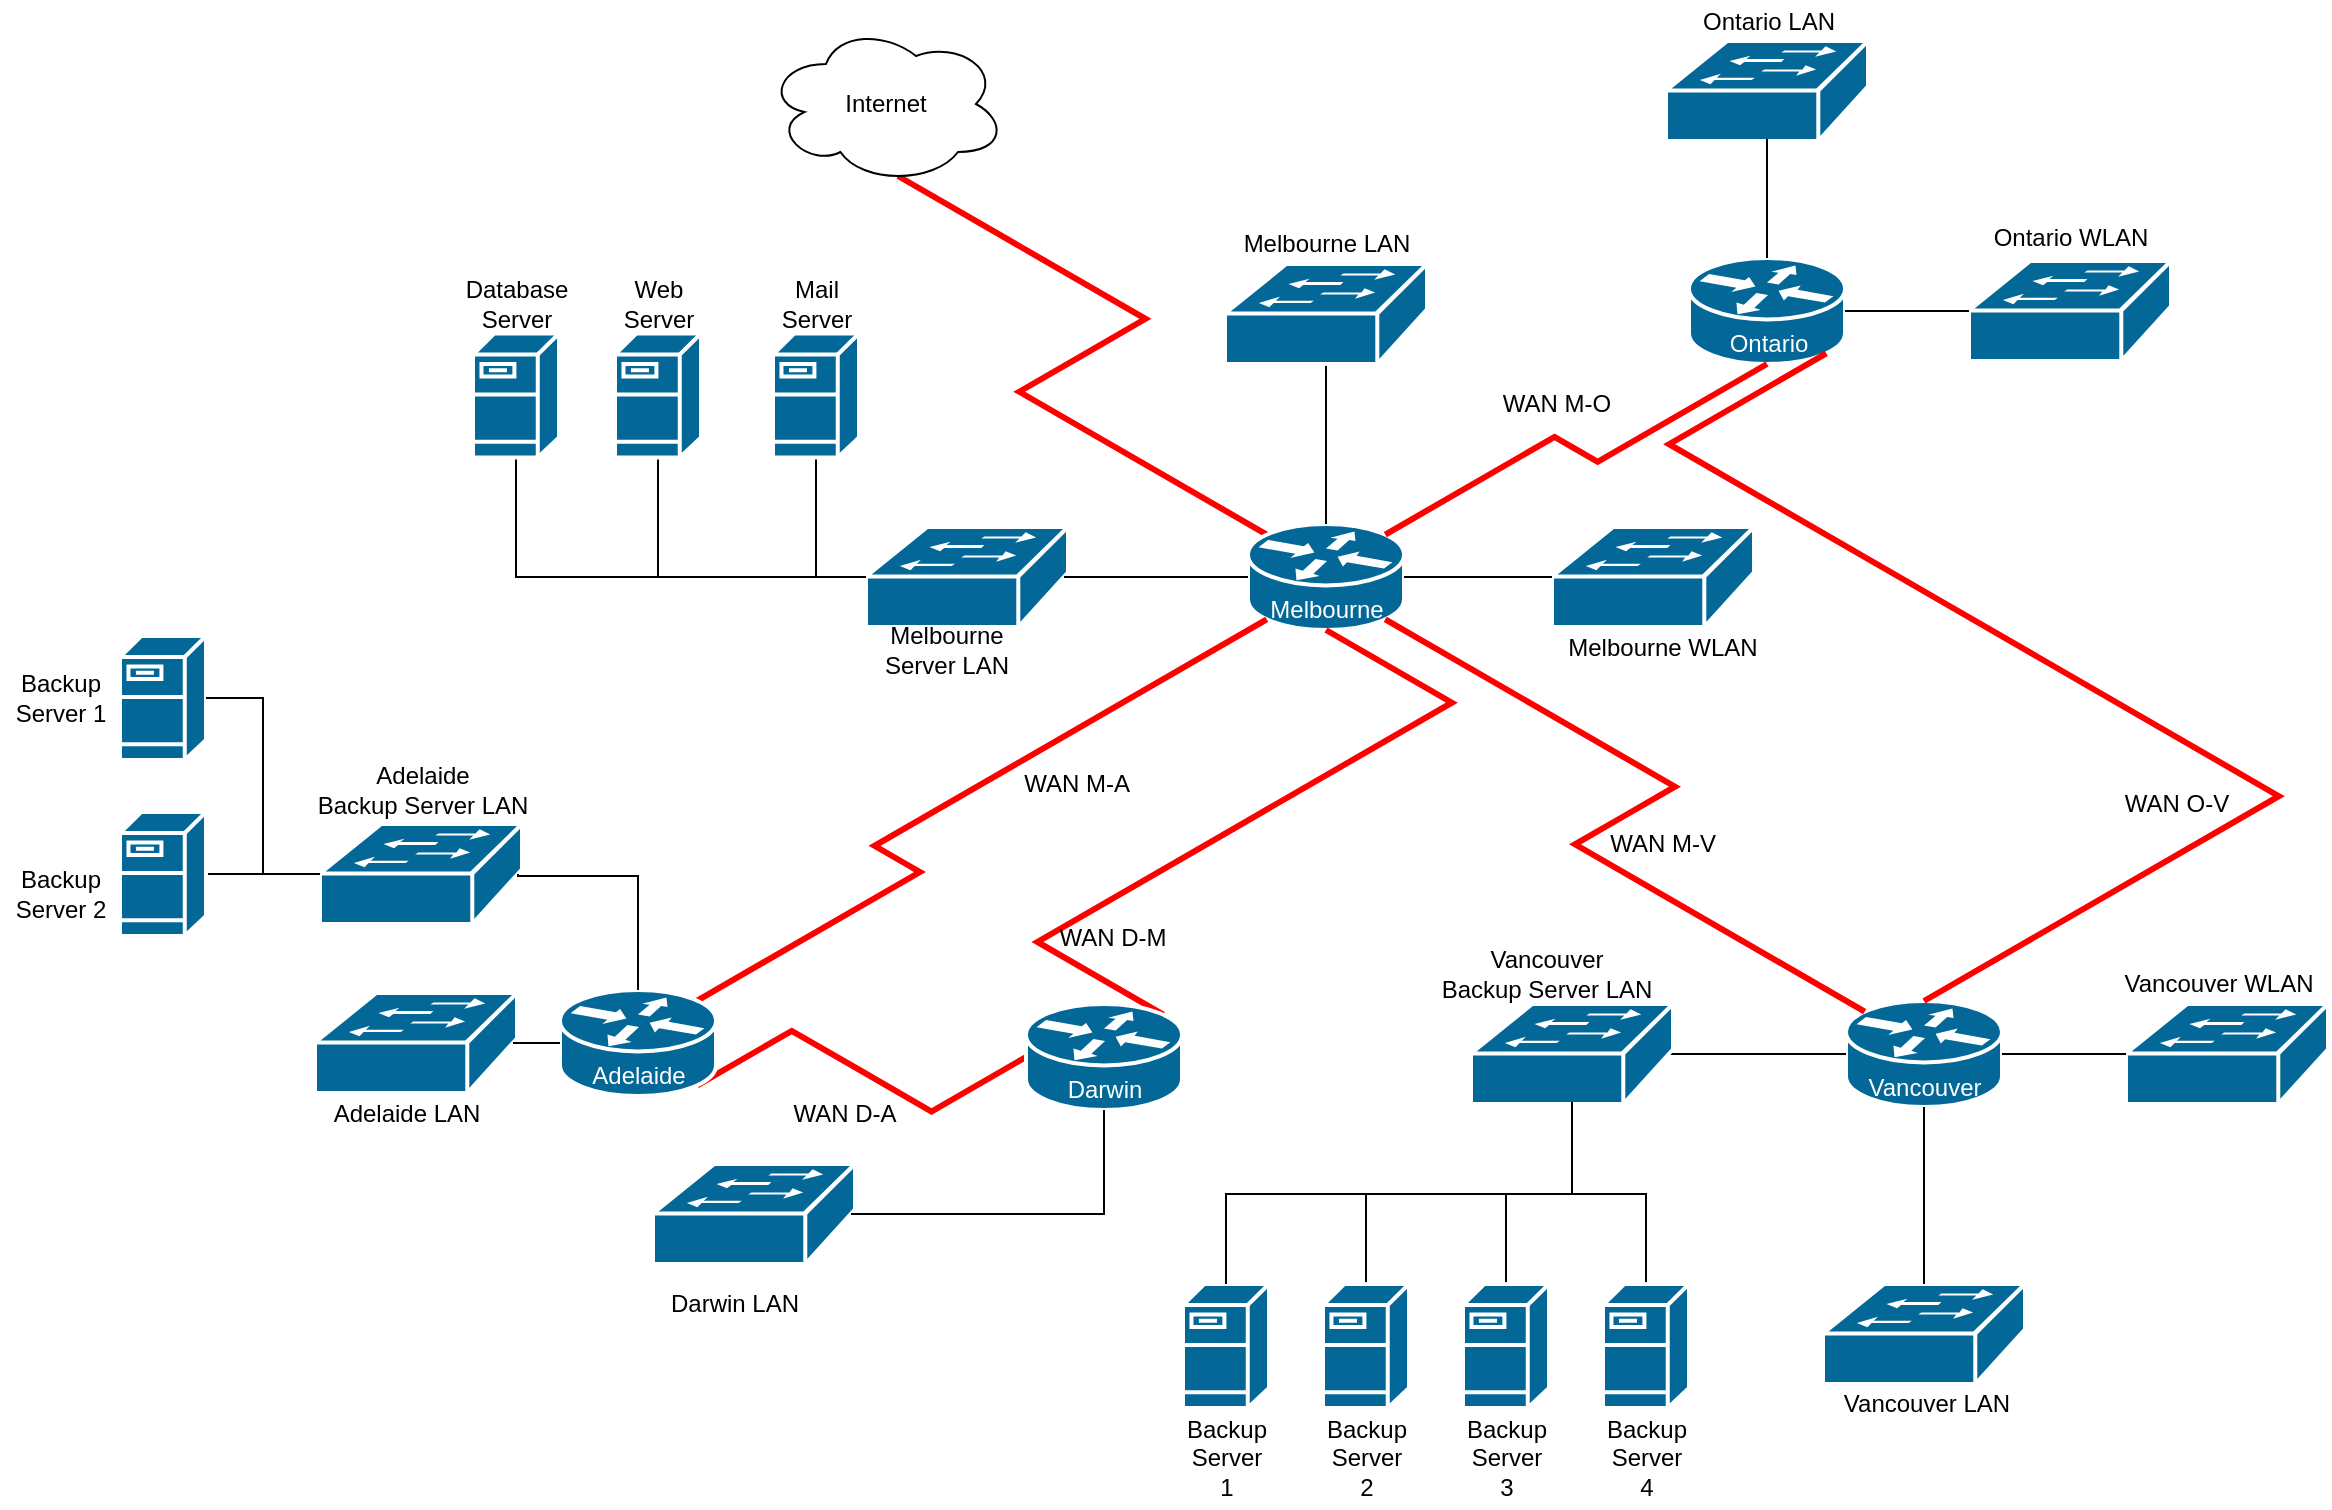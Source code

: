 <mxfile version="15.5.9" type="device"><diagram id="nUReGhQD6ev0M_2CfcLC" name="Page-1"><mxGraphModel dx="2249" dy="800" grid="1" gridSize="10" guides="1" tooltips="1" connect="1" arrows="1" fold="1" page="1" pageScale="1" pageWidth="827" pageHeight="1169" math="0" shadow="0"><root><mxCell id="0"/><mxCell id="1" parent="0"/><mxCell id="XFd4j9wDI8ZS9j1TZFno-45" value="" style="group" parent="1" vertex="1" connectable="0"><mxGeometry x="420" y="18.5" width="252.5" height="181.5" as="geometry"/></mxCell><mxCell id="XFd4j9wDI8ZS9j1TZFno-33" value="" style="group" parent="XFd4j9wDI8ZS9j1TZFno-45" vertex="1" connectable="0"><mxGeometry x="11.5" y="128.5" width="78" height="53" as="geometry"/></mxCell><mxCell id="XFd4j9wDI8ZS9j1TZFno-34" value="" style="shape=mxgraph.cisco.routers.router;html=1;pointerEvents=1;dashed=0;fillColor=#036897;strokeColor=#ffffff;strokeWidth=2;verticalLabelPosition=bottom;verticalAlign=top;align=center;outlineConnect=0;fontColor=#000000;" parent="XFd4j9wDI8ZS9j1TZFno-33" vertex="1"><mxGeometry width="78" height="53" as="geometry"/></mxCell><mxCell id="XFd4j9wDI8ZS9j1TZFno-35" value="Ontario" style="text;html=1;align=center;verticalAlign=middle;resizable=0;points=[];autosize=1;strokeColor=none;fontColor=#FFFFFF;" parent="XFd4j9wDI8ZS9j1TZFno-33" vertex="1"><mxGeometry x="14" y="33" width="50" height="20" as="geometry"/></mxCell><mxCell id="XFd4j9wDI8ZS9j1TZFno-39" value="" style="shape=mxgraph.cisco.switches.workgroup_switch;html=1;pointerEvents=1;dashed=0;fillColor=#036897;strokeColor=#ffffff;strokeWidth=2;verticalLabelPosition=bottom;verticalAlign=top;align=center;outlineConnect=0;fontColor=#000000;" parent="XFd4j9wDI8ZS9j1TZFno-45" vertex="1"><mxGeometry y="20" width="101" height="50" as="geometry"/></mxCell><mxCell id="XFd4j9wDI8ZS9j1TZFno-40" value="" style="shape=mxgraph.cisco.switches.workgroup_switch;html=1;pointerEvents=1;dashed=0;fillColor=#036897;strokeColor=#ffffff;strokeWidth=2;verticalLabelPosition=bottom;verticalAlign=top;align=center;outlineConnect=0;fontColor=#000000;" parent="XFd4j9wDI8ZS9j1TZFno-45" vertex="1"><mxGeometry x="151.5" y="130" width="101" height="50" as="geometry"/></mxCell><mxCell id="XFd4j9wDI8ZS9j1TZFno-41" style="edgeStyle=orthogonalEdgeStyle;rounded=0;orthogonalLoop=1;jettySize=auto;html=1;exitX=0.5;exitY=0;exitDx=0;exitDy=0;exitPerimeter=0;entryX=0.5;entryY=0.98;entryDx=0;entryDy=0;entryPerimeter=0;fontColor=#000000;endArrow=none;endFill=0;" parent="XFd4j9wDI8ZS9j1TZFno-45" source="XFd4j9wDI8ZS9j1TZFno-34" target="XFd4j9wDI8ZS9j1TZFno-39" edge="1"><mxGeometry relative="1" as="geometry"/></mxCell><mxCell id="XFd4j9wDI8ZS9j1TZFno-42" style="edgeStyle=orthogonalEdgeStyle;rounded=0;orthogonalLoop=1;jettySize=auto;html=1;exitX=1;exitY=0.5;exitDx=0;exitDy=0;exitPerimeter=0;entryX=0;entryY=0.5;entryDx=0;entryDy=0;entryPerimeter=0;fontColor=#000000;endArrow=none;endFill=0;" parent="XFd4j9wDI8ZS9j1TZFno-45" source="XFd4j9wDI8ZS9j1TZFno-34" target="XFd4j9wDI8ZS9j1TZFno-40" edge="1"><mxGeometry relative="1" as="geometry"/></mxCell><mxCell id="XFd4j9wDI8ZS9j1TZFno-43" value="Ontario LAN" style="text;html=1;align=center;verticalAlign=middle;resizable=0;points=[];autosize=1;strokeColor=none;fontColor=#000000;" parent="XFd4j9wDI8ZS9j1TZFno-45" vertex="1"><mxGeometry x="10.5" width="80" height="20" as="geometry"/></mxCell><mxCell id="XFd4j9wDI8ZS9j1TZFno-44" value="Ontario WLAN" style="text;html=1;align=center;verticalAlign=middle;resizable=0;points=[];autosize=1;strokeColor=none;fontColor=#000000;" parent="XFd4j9wDI8ZS9j1TZFno-45" vertex="1"><mxGeometry x="157" y="108.5" width="90" height="20" as="geometry"/></mxCell><mxCell id="XFd4j9wDI8ZS9j1TZFno-76" value="" style="group" parent="1" vertex="1" connectable="0"><mxGeometry x="170" y="500" width="581" height="272" as="geometry"/></mxCell><mxCell id="XFd4j9wDI8ZS9j1TZFno-47" value="" style="group" parent="XFd4j9wDI8ZS9j1TZFno-76" vertex="1" connectable="0"><mxGeometry x="340" y="18.5" width="78" height="53" as="geometry"/></mxCell><mxCell id="XFd4j9wDI8ZS9j1TZFno-48" value="" style="shape=mxgraph.cisco.routers.router;html=1;pointerEvents=1;dashed=0;fillColor=#036897;strokeColor=#ffffff;strokeWidth=2;verticalLabelPosition=bottom;verticalAlign=top;align=center;outlineConnect=0;fontColor=#000000;" parent="XFd4j9wDI8ZS9j1TZFno-47" vertex="1"><mxGeometry width="78" height="53" as="geometry"/></mxCell><mxCell id="XFd4j9wDI8ZS9j1TZFno-49" value="Vancouver" style="text;html=1;align=center;verticalAlign=middle;resizable=0;points=[];autosize=1;strokeColor=none;fontColor=#FFFFFF;" parent="XFd4j9wDI8ZS9j1TZFno-47" vertex="1"><mxGeometry x="4" y="33" width="70" height="20" as="geometry"/></mxCell><mxCell id="XFd4j9wDI8ZS9j1TZFno-50" value="" style="shape=mxgraph.cisco.switches.workgroup_switch;html=1;pointerEvents=1;dashed=0;fillColor=#036897;strokeColor=#ffffff;strokeWidth=2;verticalLabelPosition=bottom;verticalAlign=top;align=center;outlineConnect=0;fontColor=#000000;" parent="XFd4j9wDI8ZS9j1TZFno-76" vertex="1"><mxGeometry x="328.5" y="160" width="101" height="50" as="geometry"/></mxCell><mxCell id="XFd4j9wDI8ZS9j1TZFno-51" value="" style="shape=mxgraph.cisco.switches.workgroup_switch;html=1;pointerEvents=1;dashed=0;fillColor=#036897;strokeColor=#ffffff;strokeWidth=2;verticalLabelPosition=bottom;verticalAlign=top;align=center;outlineConnect=0;fontColor=#000000;" parent="XFd4j9wDI8ZS9j1TZFno-76" vertex="1"><mxGeometry x="480" y="20" width="101" height="50" as="geometry"/></mxCell><mxCell id="XFd4j9wDI8ZS9j1TZFno-53" style="edgeStyle=orthogonalEdgeStyle;rounded=0;orthogonalLoop=1;jettySize=auto;html=1;exitX=1;exitY=0.5;exitDx=0;exitDy=0;exitPerimeter=0;entryX=0;entryY=0.5;entryDx=0;entryDy=0;entryPerimeter=0;fontColor=#000000;endArrow=none;endFill=0;" parent="XFd4j9wDI8ZS9j1TZFno-76" source="XFd4j9wDI8ZS9j1TZFno-48" target="XFd4j9wDI8ZS9j1TZFno-51" edge="1"><mxGeometry x="328.5" y="-110" as="geometry"/></mxCell><mxCell id="XFd4j9wDI8ZS9j1TZFno-54" value="Vancouver LAN" style="text;html=1;align=center;verticalAlign=middle;resizable=0;points=[];autosize=1;strokeColor=none;fontColor=#000000;" parent="XFd4j9wDI8ZS9j1TZFno-76" vertex="1"><mxGeometry x="329.5" y="210" width="100" height="20" as="geometry"/></mxCell><mxCell id="XFd4j9wDI8ZS9j1TZFno-55" value="Vancouver WLAN" style="text;html=1;align=center;verticalAlign=middle;resizable=0;points=[];autosize=1;strokeColor=none;fontColor=#000000;" parent="XFd4j9wDI8ZS9j1TZFno-76" vertex="1"><mxGeometry x="471" width="110" height="20" as="geometry"/></mxCell><mxCell id="XFd4j9wDI8ZS9j1TZFno-58" style="edgeStyle=orthogonalEdgeStyle;rounded=0;orthogonalLoop=1;jettySize=auto;html=1;entryX=0.5;entryY=0;entryDx=0;entryDy=0;entryPerimeter=0;fontColor=#000000;endArrow=none;endFill=0;" parent="XFd4j9wDI8ZS9j1TZFno-76" source="XFd4j9wDI8ZS9j1TZFno-49" target="XFd4j9wDI8ZS9j1TZFno-50" edge="1"><mxGeometry relative="1" as="geometry"/></mxCell><mxCell id="XFd4j9wDI8ZS9j1TZFno-61" style="edgeStyle=orthogonalEdgeStyle;rounded=0;orthogonalLoop=1;jettySize=auto;html=1;exitX=0.98;exitY=0.5;exitDx=0;exitDy=0;exitPerimeter=0;entryX=0;entryY=0.5;entryDx=0;entryDy=0;entryPerimeter=0;fontColor=#000000;endArrow=none;endFill=0;" parent="XFd4j9wDI8ZS9j1TZFno-76" source="XFd4j9wDI8ZS9j1TZFno-59" target="XFd4j9wDI8ZS9j1TZFno-48" edge="1"><mxGeometry relative="1" as="geometry"/></mxCell><mxCell id="XFd4j9wDI8ZS9j1TZFno-59" value="" style="shape=mxgraph.cisco.switches.workgroup_switch;html=1;pointerEvents=1;dashed=0;fillColor=#036897;strokeColor=#ffffff;strokeWidth=2;verticalLabelPosition=bottom;verticalAlign=top;align=center;outlineConnect=0;fontColor=#000000;" parent="XFd4j9wDI8ZS9j1TZFno-76" vertex="1"><mxGeometry x="152.5" y="20" width="101" height="50" as="geometry"/></mxCell><mxCell id="XFd4j9wDI8ZS9j1TZFno-70" style="edgeStyle=orthogonalEdgeStyle;rounded=0;orthogonalLoop=1;jettySize=auto;html=1;exitX=0.5;exitY=0;exitDx=0;exitDy=0;exitPerimeter=0;entryX=0.5;entryY=0.98;entryDx=0;entryDy=0;entryPerimeter=0;fontColor=#000000;endArrow=none;endFill=0;" parent="XFd4j9wDI8ZS9j1TZFno-76" source="XFd4j9wDI8ZS9j1TZFno-62" target="XFd4j9wDI8ZS9j1TZFno-59" edge="1"><mxGeometry relative="1" as="geometry"/></mxCell><mxCell id="XFd4j9wDI8ZS9j1TZFno-62" value="" style="shape=mxgraph.cisco.servers.fileserver;html=1;pointerEvents=1;dashed=0;fillColor=#036897;strokeColor=#ffffff;strokeWidth=2;verticalLabelPosition=bottom;verticalAlign=top;align=center;outlineConnect=0;fontColor=#000000;" parent="XFd4j9wDI8ZS9j1TZFno-76" vertex="1"><mxGeometry x="148.5" y="160" width="43" height="62" as="geometry"/></mxCell><mxCell id="XFd4j9wDI8ZS9j1TZFno-68" style="edgeStyle=orthogonalEdgeStyle;rounded=0;orthogonalLoop=1;jettySize=auto;html=1;exitX=0.5;exitY=0;exitDx=0;exitDy=0;exitPerimeter=0;entryX=0.5;entryY=0.98;entryDx=0;entryDy=0;entryPerimeter=0;fontColor=#000000;endArrow=none;endFill=0;" parent="XFd4j9wDI8ZS9j1TZFno-76" source="XFd4j9wDI8ZS9j1TZFno-63" target="XFd4j9wDI8ZS9j1TZFno-59" edge="1"><mxGeometry relative="1" as="geometry"/></mxCell><mxCell id="XFd4j9wDI8ZS9j1TZFno-63" value="" style="shape=mxgraph.cisco.servers.fileserver;html=1;pointerEvents=1;dashed=0;fillColor=#036897;strokeColor=#ffffff;strokeWidth=2;verticalLabelPosition=bottom;verticalAlign=top;align=center;outlineConnect=0;fontColor=#000000;" parent="XFd4j9wDI8ZS9j1TZFno-76" vertex="1"><mxGeometry x="78.5" y="160" width="43" height="62" as="geometry"/></mxCell><mxCell id="XFd4j9wDI8ZS9j1TZFno-71" style="edgeStyle=orthogonalEdgeStyle;rounded=0;orthogonalLoop=1;jettySize=auto;html=1;exitX=0.5;exitY=0;exitDx=0;exitDy=0;exitPerimeter=0;entryX=0.5;entryY=0.98;entryDx=0;entryDy=0;entryPerimeter=0;fontColor=#000000;endArrow=none;endFill=0;" parent="XFd4j9wDI8ZS9j1TZFno-76" source="XFd4j9wDI8ZS9j1TZFno-64" target="XFd4j9wDI8ZS9j1TZFno-59" edge="1"><mxGeometry relative="1" as="geometry"/></mxCell><mxCell id="XFd4j9wDI8ZS9j1TZFno-64" value="" style="shape=mxgraph.cisco.servers.fileserver;html=1;pointerEvents=1;dashed=0;fillColor=#036897;strokeColor=#ffffff;strokeWidth=2;verticalLabelPosition=bottom;verticalAlign=top;align=center;outlineConnect=0;fontColor=#000000;" parent="XFd4j9wDI8ZS9j1TZFno-76" vertex="1"><mxGeometry x="218.5" y="160" width="43" height="62" as="geometry"/></mxCell><mxCell id="XFd4j9wDI8ZS9j1TZFno-65" value="" style="shape=mxgraph.cisco.servers.fileserver;html=1;pointerEvents=1;dashed=0;fillColor=#036897;strokeColor=#ffffff;strokeWidth=2;verticalLabelPosition=bottom;verticalAlign=top;align=center;outlineConnect=0;fontColor=#000000;" parent="XFd4j9wDI8ZS9j1TZFno-76" vertex="1"><mxGeometry x="8.5" y="160" width="43" height="62" as="geometry"/></mxCell><mxCell id="XFd4j9wDI8ZS9j1TZFno-67" style="edgeStyle=orthogonalEdgeStyle;rounded=0;orthogonalLoop=1;jettySize=auto;html=1;exitX=0.5;exitY=0.98;exitDx=0;exitDy=0;exitPerimeter=0;entryX=0.5;entryY=0;entryDx=0;entryDy=0;entryPerimeter=0;fontColor=#000000;endArrow=none;endFill=0;" parent="XFd4j9wDI8ZS9j1TZFno-76" source="XFd4j9wDI8ZS9j1TZFno-59" target="XFd4j9wDI8ZS9j1TZFno-65" edge="1"><mxGeometry relative="1" as="geometry"/></mxCell><mxCell id="XFd4j9wDI8ZS9j1TZFno-72" value="&lt;div&gt;Backup&lt;/div&gt;&lt;div&gt;Server&lt;/div&gt;&lt;div&gt;1&lt;br&gt;&lt;/div&gt;" style="text;html=1;align=center;verticalAlign=middle;resizable=0;points=[];autosize=1;strokeColor=none;fontColor=#000000;" parent="XFd4j9wDI8ZS9j1TZFno-76" vertex="1"><mxGeometry y="222" width="60" height="50" as="geometry"/></mxCell><mxCell id="XFd4j9wDI8ZS9j1TZFno-73" value="&lt;div&gt;Backup&lt;/div&gt;&lt;div&gt;Server&lt;/div&gt;&lt;div&gt;2&lt;br&gt;&lt;/div&gt;" style="text;html=1;align=center;verticalAlign=middle;resizable=0;points=[];autosize=1;strokeColor=none;fontColor=#000000;" parent="XFd4j9wDI8ZS9j1TZFno-76" vertex="1"><mxGeometry x="70" y="222" width="60" height="50" as="geometry"/></mxCell><mxCell id="XFd4j9wDI8ZS9j1TZFno-74" value="&lt;div&gt;Backup&lt;/div&gt;&lt;div&gt;Server&lt;/div&gt;&lt;div&gt;3&lt;br&gt;&lt;/div&gt;" style="text;html=1;align=center;verticalAlign=middle;resizable=0;points=[];autosize=1;strokeColor=none;fontColor=#000000;" parent="XFd4j9wDI8ZS9j1TZFno-76" vertex="1"><mxGeometry x="140" y="222" width="60" height="50" as="geometry"/></mxCell><mxCell id="XFd4j9wDI8ZS9j1TZFno-75" value="&lt;div&gt;Backup&lt;/div&gt;&lt;div&gt;Server&lt;/div&gt;&lt;div&gt;4&lt;br&gt;&lt;/div&gt;" style="text;html=1;align=center;verticalAlign=middle;resizable=0;points=[];autosize=1;strokeColor=none;fontColor=#000000;" parent="XFd4j9wDI8ZS9j1TZFno-76" vertex="1"><mxGeometry x="210" y="222" width="60" height="50" as="geometry"/></mxCell><mxCell id="XFd4j9wDI8ZS9j1TZFno-60" value="&lt;div&gt;Vancouver&lt;br&gt;&lt;/div&gt;&lt;div&gt;Backup Server LAN&lt;/div&gt;" style="text;html=1;align=center;verticalAlign=middle;resizable=0;points=[];autosize=1;strokeColor=none;fontColor=#000000;" parent="XFd4j9wDI8ZS9j1TZFno-76" vertex="1"><mxGeometry x="130" y="-10" width="120" height="30" as="geometry"/></mxCell><mxCell id="XFd4j9wDI8ZS9j1TZFno-108" style="edgeStyle=isometricEdgeStyle;rounded=0;orthogonalLoop=1;jettySize=auto;html=1;exitX=0.55;exitY=0.95;exitDx=0;exitDy=0;exitPerimeter=0;entryX=0.12;entryY=0.1;entryDx=0;entryDy=0;entryPerimeter=0;fontColor=#000000;endArrow=none;endFill=0;strokeWidth=3;strokeColor=#FF0000;elbow=vertical;" parent="1" source="XFd4j9wDI8ZS9j1TZFno-77" target="XFd4j9wDI8ZS9j1TZFno-81" edge="1"><mxGeometry relative="1" as="geometry"/></mxCell><mxCell id="XFd4j9wDI8ZS9j1TZFno-77" value="Internet" style="ellipse;shape=cloud;whiteSpace=wrap;html=1;fontColor=#000000;" parent="1" vertex="1"><mxGeometry x="-30" y="30" width="120" height="80" as="geometry"/></mxCell><mxCell id="XFd4j9wDI8ZS9j1TZFno-80" value="" style="group" parent="1" vertex="1" connectable="0"><mxGeometry x="211" y="280" width="78" height="53" as="geometry"/></mxCell><mxCell id="XFd4j9wDI8ZS9j1TZFno-81" value="" style="shape=mxgraph.cisco.routers.router;html=1;pointerEvents=1;dashed=0;fillColor=#036897;strokeColor=#ffffff;strokeWidth=2;verticalLabelPosition=bottom;verticalAlign=top;align=center;outlineConnect=0;fontColor=#000000;" parent="XFd4j9wDI8ZS9j1TZFno-80" vertex="1"><mxGeometry width="78" height="53" as="geometry"/></mxCell><mxCell id="XFd4j9wDI8ZS9j1TZFno-82" value="Melbourne" style="text;html=1;align=center;verticalAlign=middle;resizable=0;points=[];autosize=1;strokeColor=none;fontColor=#FFFFFF;" parent="XFd4j9wDI8ZS9j1TZFno-80" vertex="1"><mxGeometry x="4" y="33" width="70" height="20" as="geometry"/></mxCell><mxCell id="XFd4j9wDI8ZS9j1TZFno-104" style="edgeStyle=orthogonalEdgeStyle;rounded=0;orthogonalLoop=1;jettySize=auto;html=1;exitX=0.5;exitY=0.98;exitDx=0;exitDy=0;exitPerimeter=0;entryX=0.5;entryY=0;entryDx=0;entryDy=0;entryPerimeter=0;fontColor=#000000;endArrow=none;endFill=0;strokeWidth=1;" parent="1" source="XFd4j9wDI8ZS9j1TZFno-83" target="XFd4j9wDI8ZS9j1TZFno-81" edge="1"><mxGeometry relative="1" as="geometry"/></mxCell><mxCell id="XFd4j9wDI8ZS9j1TZFno-83" value="" style="shape=mxgraph.cisco.switches.workgroup_switch;html=1;pointerEvents=1;dashed=0;fillColor=#036897;strokeColor=#ffffff;strokeWidth=2;verticalLabelPosition=bottom;verticalAlign=top;align=center;outlineConnect=0;fontColor=#000000;" parent="1" vertex="1"><mxGeometry x="199.5" y="150" width="101" height="50" as="geometry"/></mxCell><mxCell id="XFd4j9wDI8ZS9j1TZFno-85" value="Melbourne LAN" style="text;html=1;align=center;verticalAlign=middle;resizable=0;points=[];autosize=1;strokeColor=none;fontColor=#000000;" parent="1" vertex="1"><mxGeometry x="199.5" y="130" width="100" height="20" as="geometry"/></mxCell><mxCell id="XFd4j9wDI8ZS9j1TZFno-86" value="" style="shape=mxgraph.cisco.switches.workgroup_switch;html=1;pointerEvents=1;dashed=0;fillColor=#036897;strokeColor=#ffffff;strokeWidth=2;verticalLabelPosition=bottom;verticalAlign=top;align=center;outlineConnect=0;fontColor=#000000;" parent="1" vertex="1"><mxGeometry x="363" y="281.5" width="101" height="50" as="geometry"/></mxCell><mxCell id="XFd4j9wDI8ZS9j1TZFno-87" value="Melbourne WLAN" style="text;html=1;align=center;verticalAlign=middle;resizable=0;points=[];autosize=1;strokeColor=none;fontColor=#000000;" parent="1" vertex="1"><mxGeometry x="363" y="331.5" width="110" height="20" as="geometry"/></mxCell><mxCell id="XFd4j9wDI8ZS9j1TZFno-88" style="edgeStyle=orthogonalEdgeStyle;rounded=0;orthogonalLoop=1;jettySize=auto;html=1;exitX=1;exitY=0.5;exitDx=0;exitDy=0;exitPerimeter=0;entryX=0;entryY=0.5;entryDx=0;entryDy=0;entryPerimeter=0;fontColor=#000000;endArrow=none;endFill=0;" parent="1" source="XFd4j9wDI8ZS9j1TZFno-81" target="XFd4j9wDI8ZS9j1TZFno-86" edge="1"><mxGeometry relative="1" as="geometry"/></mxCell><mxCell id="XFd4j9wDI8ZS9j1TZFno-105" style="edgeStyle=orthogonalEdgeStyle;rounded=0;orthogonalLoop=1;jettySize=auto;html=1;exitX=0;exitY=0.5;exitDx=0;exitDy=0;exitPerimeter=0;entryX=0.5;entryY=1;entryDx=0;entryDy=0;entryPerimeter=0;fontColor=#000000;endArrow=none;endFill=0;strokeColor=#000000;strokeWidth=1;" parent="1" source="XFd4j9wDI8ZS9j1TZFno-90" target="XFd4j9wDI8ZS9j1TZFno-94" edge="1"><mxGeometry relative="1" as="geometry"/></mxCell><mxCell id="XFd4j9wDI8ZS9j1TZFno-90" value="" style="shape=mxgraph.cisco.switches.workgroup_switch;html=1;pointerEvents=1;dashed=0;fillColor=#036897;strokeColor=#ffffff;strokeWidth=2;verticalLabelPosition=bottom;verticalAlign=top;align=center;outlineConnect=0;fontColor=#000000;" parent="1" vertex="1"><mxGeometry x="20" y="281.5" width="101" height="50" as="geometry"/></mxCell><mxCell id="XFd4j9wDI8ZS9j1TZFno-91" value="&lt;div&gt;Melbourne &lt;br&gt;&lt;/div&gt;&lt;div&gt;Server LAN&lt;/div&gt;" style="text;html=1;align=center;verticalAlign=middle;resizable=0;points=[];autosize=1;strokeColor=none;fontColor=#000000;" parent="1" vertex="1"><mxGeometry x="20" y="328" width="80" height="30" as="geometry"/></mxCell><mxCell id="XFd4j9wDI8ZS9j1TZFno-107" style="edgeStyle=orthogonalEdgeStyle;rounded=0;orthogonalLoop=1;jettySize=auto;html=1;exitX=0.5;exitY=1;exitDx=0;exitDy=0;exitPerimeter=0;entryX=0;entryY=0.5;entryDx=0;entryDy=0;entryPerimeter=0;fontColor=#000000;endArrow=none;endFill=0;strokeColor=#000000;strokeWidth=1;" parent="1" source="XFd4j9wDI8ZS9j1TZFno-92" target="XFd4j9wDI8ZS9j1TZFno-90" edge="1"><mxGeometry relative="1" as="geometry"/></mxCell><mxCell id="XFd4j9wDI8ZS9j1TZFno-92" value="" style="shape=mxgraph.cisco.servers.fileserver;html=1;pointerEvents=1;dashed=0;fillColor=#036897;strokeColor=#ffffff;strokeWidth=2;verticalLabelPosition=bottom;verticalAlign=top;align=center;outlineConnect=0;fontColor=#000000;" parent="1" vertex="1"><mxGeometry x="-176.5" y="184.75" width="43" height="62" as="geometry"/></mxCell><mxCell id="XFd4j9wDI8ZS9j1TZFno-106" style="edgeStyle=orthogonalEdgeStyle;rounded=0;orthogonalLoop=1;jettySize=auto;html=1;exitX=0.5;exitY=1;exitDx=0;exitDy=0;exitPerimeter=0;entryX=0;entryY=0.5;entryDx=0;entryDy=0;entryPerimeter=0;fontColor=#000000;endArrow=none;endFill=0;strokeColor=#000000;strokeWidth=1;" parent="1" source="XFd4j9wDI8ZS9j1TZFno-93" target="XFd4j9wDI8ZS9j1TZFno-90" edge="1"><mxGeometry relative="1" as="geometry"/></mxCell><mxCell id="XFd4j9wDI8ZS9j1TZFno-93" value="" style="shape=mxgraph.cisco.servers.fileserver;html=1;pointerEvents=1;dashed=0;fillColor=#036897;strokeColor=#ffffff;strokeWidth=2;verticalLabelPosition=bottom;verticalAlign=top;align=center;outlineConnect=0;fontColor=#000000;" parent="1" vertex="1"><mxGeometry x="-105.5" y="184.75" width="43" height="62" as="geometry"/></mxCell><mxCell id="XFd4j9wDI8ZS9j1TZFno-94" value="" style="shape=mxgraph.cisco.servers.fileserver;html=1;pointerEvents=1;dashed=0;fillColor=#036897;strokeColor=#ffffff;strokeWidth=2;verticalLabelPosition=bottom;verticalAlign=top;align=center;outlineConnect=0;fontColor=#000000;" parent="1" vertex="1"><mxGeometry x="-26.5" y="184.75" width="43" height="62" as="geometry"/></mxCell><mxCell id="XFd4j9wDI8ZS9j1TZFno-95" value="&lt;div&gt;Web &lt;br&gt;&lt;/div&gt;&lt;div&gt;Server&lt;/div&gt;" style="text;html=1;align=center;verticalAlign=middle;resizable=0;points=[];autosize=1;strokeColor=none;fontColor=#000000;" parent="1" vertex="1"><mxGeometry x="-109" y="154.75" width="50" height="30" as="geometry"/></mxCell><mxCell id="XFd4j9wDI8ZS9j1TZFno-96" value="&lt;div&gt;Database&lt;/div&gt;&lt;div&gt;Server&lt;br&gt;&lt;/div&gt;" style="text;html=1;align=center;verticalAlign=middle;resizable=0;points=[];autosize=1;strokeColor=none;fontColor=#000000;" parent="1" vertex="1"><mxGeometry x="-190" y="154.75" width="70" height="30" as="geometry"/></mxCell><mxCell id="XFd4j9wDI8ZS9j1TZFno-97" value="&lt;div&gt;Mail &lt;br&gt;&lt;/div&gt;&lt;div&gt;Server&lt;/div&gt;" style="text;html=1;align=center;verticalAlign=middle;resizable=0;points=[];autosize=1;strokeColor=none;fontColor=#000000;" parent="1" vertex="1"><mxGeometry x="-30" y="154.75" width="50" height="30" as="geometry"/></mxCell><mxCell id="XFd4j9wDI8ZS9j1TZFno-101" style="edgeStyle=orthogonalEdgeStyle;rounded=0;orthogonalLoop=1;jettySize=auto;html=1;exitX=0;exitY=0.5;exitDx=0;exitDy=0;exitPerimeter=0;entryX=0.98;entryY=0.5;entryDx=0;entryDy=0;entryPerimeter=0;fontColor=#000000;endArrow=none;endFill=0;" parent="1" source="XFd4j9wDI8ZS9j1TZFno-81" target="XFd4j9wDI8ZS9j1TZFno-90" edge="1"><mxGeometry relative="1" as="geometry"/></mxCell><mxCell id="XFd4j9wDI8ZS9j1TZFno-113" style="edgeStyle=isometricEdgeStyle;rounded=0;orthogonalLoop=1;jettySize=auto;html=1;exitX=0.5;exitY=1;exitDx=0;exitDy=0;exitPerimeter=0;entryX=0.88;entryY=0.1;entryDx=0;entryDy=0;entryPerimeter=0;fontColor=#000000;endArrow=none;endFill=0;strokeColor=#FF0000;strokeWidth=3;elbow=vertical;" parent="1" source="XFd4j9wDI8ZS9j1TZFno-81" target="XFd4j9wDI8ZS9j1TZFno-24" edge="1"><mxGeometry relative="1" as="geometry"/></mxCell><mxCell id="XFd4j9wDI8ZS9j1TZFno-115" style="edgeStyle=isometricEdgeStyle;rounded=0;orthogonalLoop=1;jettySize=auto;html=1;exitX=0.12;exitY=0.9;exitDx=0;exitDy=0;exitPerimeter=0;entryX=0.88;entryY=0.1;entryDx=0;entryDy=0;entryPerimeter=0;fontColor=#000000;endArrow=none;endFill=0;strokeColor=#FF0000;strokeWidth=3;" parent="1" source="XFd4j9wDI8ZS9j1TZFno-81" target="XFd4j9wDI8ZS9j1TZFno-1" edge="1"><mxGeometry relative="1" as="geometry"><Array as="points"><mxPoint x="40" y="450"/></Array></mxGeometry></mxCell><mxCell id="XFd4j9wDI8ZS9j1TZFno-118" style="edgeStyle=isometricEdgeStyle;rounded=0;orthogonalLoop=1;jettySize=auto;html=1;exitX=0.12;exitY=0.1;exitDx=0;exitDy=0;exitPerimeter=0;entryX=0.88;entryY=0.9;entryDx=0;entryDy=0;entryPerimeter=0;fontColor=#000000;endArrow=none;endFill=0;strokeColor=#FF0000;strokeWidth=3;elbow=vertical;" parent="1" source="XFd4j9wDI8ZS9j1TZFno-48" target="XFd4j9wDI8ZS9j1TZFno-81" edge="1"><mxGeometry relative="1" as="geometry"/></mxCell><mxCell id="XFd4j9wDI8ZS9j1TZFno-119" value="WAN M-A" style="text;html=1;align=center;verticalAlign=middle;resizable=0;points=[];autosize=1;strokeColor=none;fontColor=#000000;" parent="1" vertex="1"><mxGeometry x="90" y="400" width="70" height="20" as="geometry"/></mxCell><mxCell id="XFd4j9wDI8ZS9j1TZFno-120" value="WAN D-M" style="text;html=1;align=center;verticalAlign=middle;resizable=0;points=[];autosize=1;strokeColor=none;fontColor=#000000;" parent="1" vertex="1"><mxGeometry x="108" y="477" width="70" height="20" as="geometry"/></mxCell><mxCell id="XFd4j9wDI8ZS9j1TZFno-121" value="WAN M-V" style="text;html=1;align=center;verticalAlign=middle;resizable=0;points=[];autosize=1;strokeColor=none;fontColor=#000000;" parent="1" vertex="1"><mxGeometry x="383" y="430" width="70" height="20" as="geometry"/></mxCell><mxCell id="XFd4j9wDI8ZS9j1TZFno-122" value="WAN O-V" style="text;html=1;align=center;verticalAlign=middle;resizable=0;points=[];autosize=1;strokeColor=none;fontColor=#000000;" parent="1" vertex="1"><mxGeometry x="640" y="410" width="70" height="20" as="geometry"/></mxCell><mxCell id="XFd4j9wDI8ZS9j1TZFno-123" style="edgeStyle=isometricEdgeStyle;rounded=0;orthogonalLoop=1;jettySize=auto;html=1;exitX=0.5;exitY=1;exitDx=0;exitDy=0;exitPerimeter=0;entryX=0.88;entryY=0.1;entryDx=0;entryDy=0;entryPerimeter=0;fontColor=#000000;endArrow=none;endFill=0;strokeColor=#FF0000;strokeWidth=3;" parent="1" source="XFd4j9wDI8ZS9j1TZFno-34" target="XFd4j9wDI8ZS9j1TZFno-81" edge="1"><mxGeometry relative="1" as="geometry"/></mxCell><mxCell id="XFd4j9wDI8ZS9j1TZFno-124" style="edgeStyle=isometricEdgeStyle;rounded=0;orthogonalLoop=1;jettySize=auto;html=1;exitX=0.88;exitY=0.9;exitDx=0;exitDy=0;exitPerimeter=0;entryX=0.5;entryY=0;entryDx=0;entryDy=0;entryPerimeter=0;fontColor=#000000;endArrow=none;endFill=0;strokeColor=#FF0000;strokeWidth=3;" parent="1" source="XFd4j9wDI8ZS9j1TZFno-34" target="XFd4j9wDI8ZS9j1TZFno-48" edge="1"><mxGeometry relative="1" as="geometry"><Array as="points"><mxPoint x="560" y="320"/></Array></mxGeometry></mxCell><mxCell id="XFd4j9wDI8ZS9j1TZFno-127" style="edgeStyle=isometricEdgeStyle;rounded=0;orthogonalLoop=1;jettySize=auto;html=1;exitX=0.88;exitY=0.9;exitDx=0;exitDy=0;exitPerimeter=0;entryX=0;entryY=0.5;entryDx=0;entryDy=0;entryPerimeter=0;fontColor=#000000;endArrow=none;endFill=0;strokeWidth=3;strokeColor=#FF0000;" parent="1" source="XFd4j9wDI8ZS9j1TZFno-1" target="XFd4j9wDI8ZS9j1TZFno-24" edge="1"><mxGeometry relative="1" as="geometry"/></mxCell><mxCell id="XFd4j9wDI8ZS9j1TZFno-1" value="" style="shape=mxgraph.cisco.routers.router;html=1;pointerEvents=1;dashed=0;fillColor=#036897;strokeColor=#ffffff;strokeWidth=2;verticalLabelPosition=bottom;verticalAlign=top;align=center;outlineConnect=0;" parent="1" vertex="1"><mxGeometry x="-133" y="513" width="78" height="53" as="geometry"/></mxCell><mxCell id="XFd4j9wDI8ZS9j1TZFno-2" value="" style="shape=mxgraph.cisco.switches.workgroup_switch;html=1;pointerEvents=1;dashed=0;fillColor=#036897;strokeColor=#ffffff;strokeWidth=2;verticalLabelPosition=bottom;verticalAlign=top;align=center;outlineConnect=0;" parent="1" vertex="1"><mxGeometry x="-253" y="430" width="101" height="50" as="geometry"/></mxCell><mxCell id="XFd4j9wDI8ZS9j1TZFno-12" style="edgeStyle=orthogonalEdgeStyle;rounded=0;orthogonalLoop=1;jettySize=auto;html=1;exitX=0.5;exitY=0;exitDx=0;exitDy=0;exitPerimeter=0;entryX=0.98;entryY=0.5;entryDx=0;entryDy=0;entryPerimeter=0;endArrow=none;endFill=0;" parent="1" source="XFd4j9wDI8ZS9j1TZFno-1" target="XFd4j9wDI8ZS9j1TZFno-2" edge="1"><mxGeometry x="-413" y="336" as="geometry"><Array as="points"><mxPoint x="-94" y="456"/><mxPoint x="-154" y="456"/></Array></mxGeometry></mxCell><mxCell id="XFd4j9wDI8ZS9j1TZFno-9" style="edgeStyle=orthogonalEdgeStyle;rounded=0;orthogonalLoop=1;jettySize=auto;html=1;exitX=1;exitY=0.5;exitDx=0;exitDy=0;exitPerimeter=0;entryX=0;entryY=0.5;entryDx=0;entryDy=0;entryPerimeter=0;endArrow=none;endFill=0;" parent="1" source="XFd4j9wDI8ZS9j1TZFno-5" target="XFd4j9wDI8ZS9j1TZFno-2" edge="1"><mxGeometry x="-413" y="336" as="geometry"/></mxCell><mxCell id="XFd4j9wDI8ZS9j1TZFno-5" value="" style="shape=mxgraph.cisco.servers.fileserver;html=1;pointerEvents=1;dashed=0;fillColor=#036897;strokeColor=#ffffff;strokeWidth=2;verticalLabelPosition=bottom;verticalAlign=top;align=center;outlineConnect=0;" parent="1" vertex="1"><mxGeometry x="-353" y="424" width="43" height="62" as="geometry"/></mxCell><mxCell id="XFd4j9wDI8ZS9j1TZFno-6" value="" style="shape=mxgraph.cisco.servers.fileserver;html=1;pointerEvents=1;dashed=0;fillColor=#036897;strokeColor=#ffffff;strokeWidth=2;verticalLabelPosition=bottom;verticalAlign=top;align=center;outlineConnect=0;" parent="1" vertex="1"><mxGeometry x="-353" y="336" width="43" height="62" as="geometry"/></mxCell><mxCell id="XFd4j9wDI8ZS9j1TZFno-8" style="edgeStyle=orthogonalEdgeStyle;rounded=0;orthogonalLoop=1;jettySize=auto;html=1;exitX=0;exitY=0.5;exitDx=0;exitDy=0;exitPerimeter=0;entryX=1;entryY=0.5;entryDx=0;entryDy=0;entryPerimeter=0;endArrow=none;endFill=0;" parent="1" source="XFd4j9wDI8ZS9j1TZFno-2" target="XFd4j9wDI8ZS9j1TZFno-6" edge="1"><mxGeometry x="-413" y="336" as="geometry"/></mxCell><mxCell id="XFd4j9wDI8ZS9j1TZFno-13" value="" style="shape=mxgraph.cisco.switches.workgroup_switch;html=1;pointerEvents=1;dashed=0;fillColor=#036897;strokeColor=#ffffff;strokeWidth=2;verticalLabelPosition=bottom;verticalAlign=top;align=center;outlineConnect=0;" parent="1" vertex="1"><mxGeometry x="-255.5" y="514.5" width="101" height="50" as="geometry"/></mxCell><mxCell id="XFd4j9wDI8ZS9j1TZFno-22" style="edgeStyle=orthogonalEdgeStyle;rounded=0;orthogonalLoop=1;jettySize=auto;html=1;exitX=0;exitY=0.5;exitDx=0;exitDy=0;exitPerimeter=0;entryX=0.98;entryY=0.5;entryDx=0;entryDy=0;entryPerimeter=0;fontColor=#000000;endArrow=none;endFill=0;" parent="1" source="XFd4j9wDI8ZS9j1TZFno-1" target="XFd4j9wDI8ZS9j1TZFno-13" edge="1"><mxGeometry x="-413" y="336" as="geometry"/></mxCell><mxCell id="XFd4j9wDI8ZS9j1TZFno-15" value="&lt;div&gt;Backup &lt;br&gt;&lt;/div&gt;&lt;div&gt;Server 1&lt;/div&gt;" style="text;html=1;align=center;verticalAlign=middle;resizable=0;points=[];autosize=1;strokeColor=none;" parent="1" vertex="1"><mxGeometry x="-413" y="352" width="60" height="30" as="geometry"/></mxCell><mxCell id="XFd4j9wDI8ZS9j1TZFno-16" value="&lt;div&gt;Backup &lt;br&gt;&lt;/div&gt;&lt;div&gt;Server 2&lt;br&gt;&lt;/div&gt;" style="text;html=1;align=center;verticalAlign=middle;resizable=0;points=[];autosize=1;strokeColor=none;" parent="1" vertex="1"><mxGeometry x="-413" y="450" width="60" height="30" as="geometry"/></mxCell><mxCell id="XFd4j9wDI8ZS9j1TZFno-17" value="Adelaide LAN" style="text;html=1;align=center;verticalAlign=middle;resizable=0;points=[];autosize=1;strokeColor=none;" parent="1" vertex="1"><mxGeometry x="-255.5" y="564.5" width="90" height="20" as="geometry"/></mxCell><mxCell id="XFd4j9wDI8ZS9j1TZFno-18" value="Adelaide" style="text;html=1;align=center;verticalAlign=middle;resizable=0;points=[];autosize=1;strokeColor=none;fontColor=#FFFFFF;" parent="1" vertex="1"><mxGeometry x="-124.5" y="546" width="60" height="20" as="geometry"/></mxCell><mxCell id="XFd4j9wDI8ZS9j1TZFno-19" value="&lt;div&gt;Adelaide &lt;br&gt;&lt;/div&gt;&lt;div&gt;Backup Server LAN&lt;/div&gt;" style="text;html=1;align=center;verticalAlign=middle;resizable=0;points=[];autosize=1;strokeColor=none;" parent="1" vertex="1"><mxGeometry x="-262.5" y="398" width="120" height="30" as="geometry"/></mxCell><mxCell id="XFd4j9wDI8ZS9j1TZFno-26" value="" style="group" parent="1" vertex="1" connectable="0"><mxGeometry x="100" y="520" width="78" height="53" as="geometry"/></mxCell><mxCell id="XFd4j9wDI8ZS9j1TZFno-24" value="" style="shape=mxgraph.cisco.routers.router;html=1;pointerEvents=1;dashed=0;fillColor=#036897;strokeColor=#ffffff;strokeWidth=2;verticalLabelPosition=bottom;verticalAlign=top;align=center;outlineConnect=0;fontColor=#000000;" parent="XFd4j9wDI8ZS9j1TZFno-26" vertex="1"><mxGeometry width="78" height="53" as="geometry"/></mxCell><mxCell id="XFd4j9wDI8ZS9j1TZFno-25" value="Darwin" style="text;html=1;align=center;verticalAlign=middle;resizable=0;points=[];autosize=1;strokeColor=none;fontColor=#FFFFFF;" parent="XFd4j9wDI8ZS9j1TZFno-26" vertex="1"><mxGeometry x="14" y="33" width="50" height="20" as="geometry"/></mxCell><mxCell id="XFd4j9wDI8ZS9j1TZFno-27" value="" style="shape=mxgraph.cisco.switches.workgroup_switch;html=1;pointerEvents=1;dashed=0;fillColor=#036897;strokeColor=#ffffff;strokeWidth=2;verticalLabelPosition=bottom;verticalAlign=top;align=center;outlineConnect=0;fontColor=#000000;" parent="1" vertex="1"><mxGeometry x="-86.5" y="600" width="101" height="50" as="geometry"/></mxCell><mxCell id="XFd4j9wDI8ZS9j1TZFno-30" value="Darwin LAN" style="text;html=1;align=center;verticalAlign=middle;resizable=0;points=[];autosize=1;strokeColor=none;fontColor=#000000;" parent="1" vertex="1"><mxGeometry x="-86.5" y="660" width="80" height="20" as="geometry"/></mxCell><mxCell id="XFd4j9wDI8ZS9j1TZFno-126" style="edgeStyle=orthogonalEdgeStyle;rounded=0;orthogonalLoop=1;jettySize=auto;html=1;exitX=0.5;exitY=1;exitDx=0;exitDy=0;exitPerimeter=0;entryX=0.98;entryY=0.5;entryDx=0;entryDy=0;entryPerimeter=0;fontColor=#000000;endArrow=none;endFill=0;strokeWidth=1;" parent="1" source="XFd4j9wDI8ZS9j1TZFno-24" target="XFd4j9wDI8ZS9j1TZFno-27" edge="1"><mxGeometry relative="1" as="geometry"><Array as="points"><mxPoint x="139" y="625"/></Array></mxGeometry></mxCell><mxCell id="x0CD-VgqWMBE6M6jayYK-1" value="WAN M-O" style="text;html=1;align=center;verticalAlign=middle;resizable=0;points=[];autosize=1;strokeColor=none;fontColor=#000000;" vertex="1" parent="1"><mxGeometry x="330" y="210" width="70" height="20" as="geometry"/></mxCell><mxCell id="x0CD-VgqWMBE6M6jayYK-2" value="WAN D-A" style="text;html=1;align=center;verticalAlign=middle;resizable=0;points=[];autosize=1;strokeColor=none;fontColor=#000000;" vertex="1" parent="1"><mxGeometry x="-26.5" y="565" width="70" height="20" as="geometry"/></mxCell></root></mxGraphModel></diagram></mxfile>